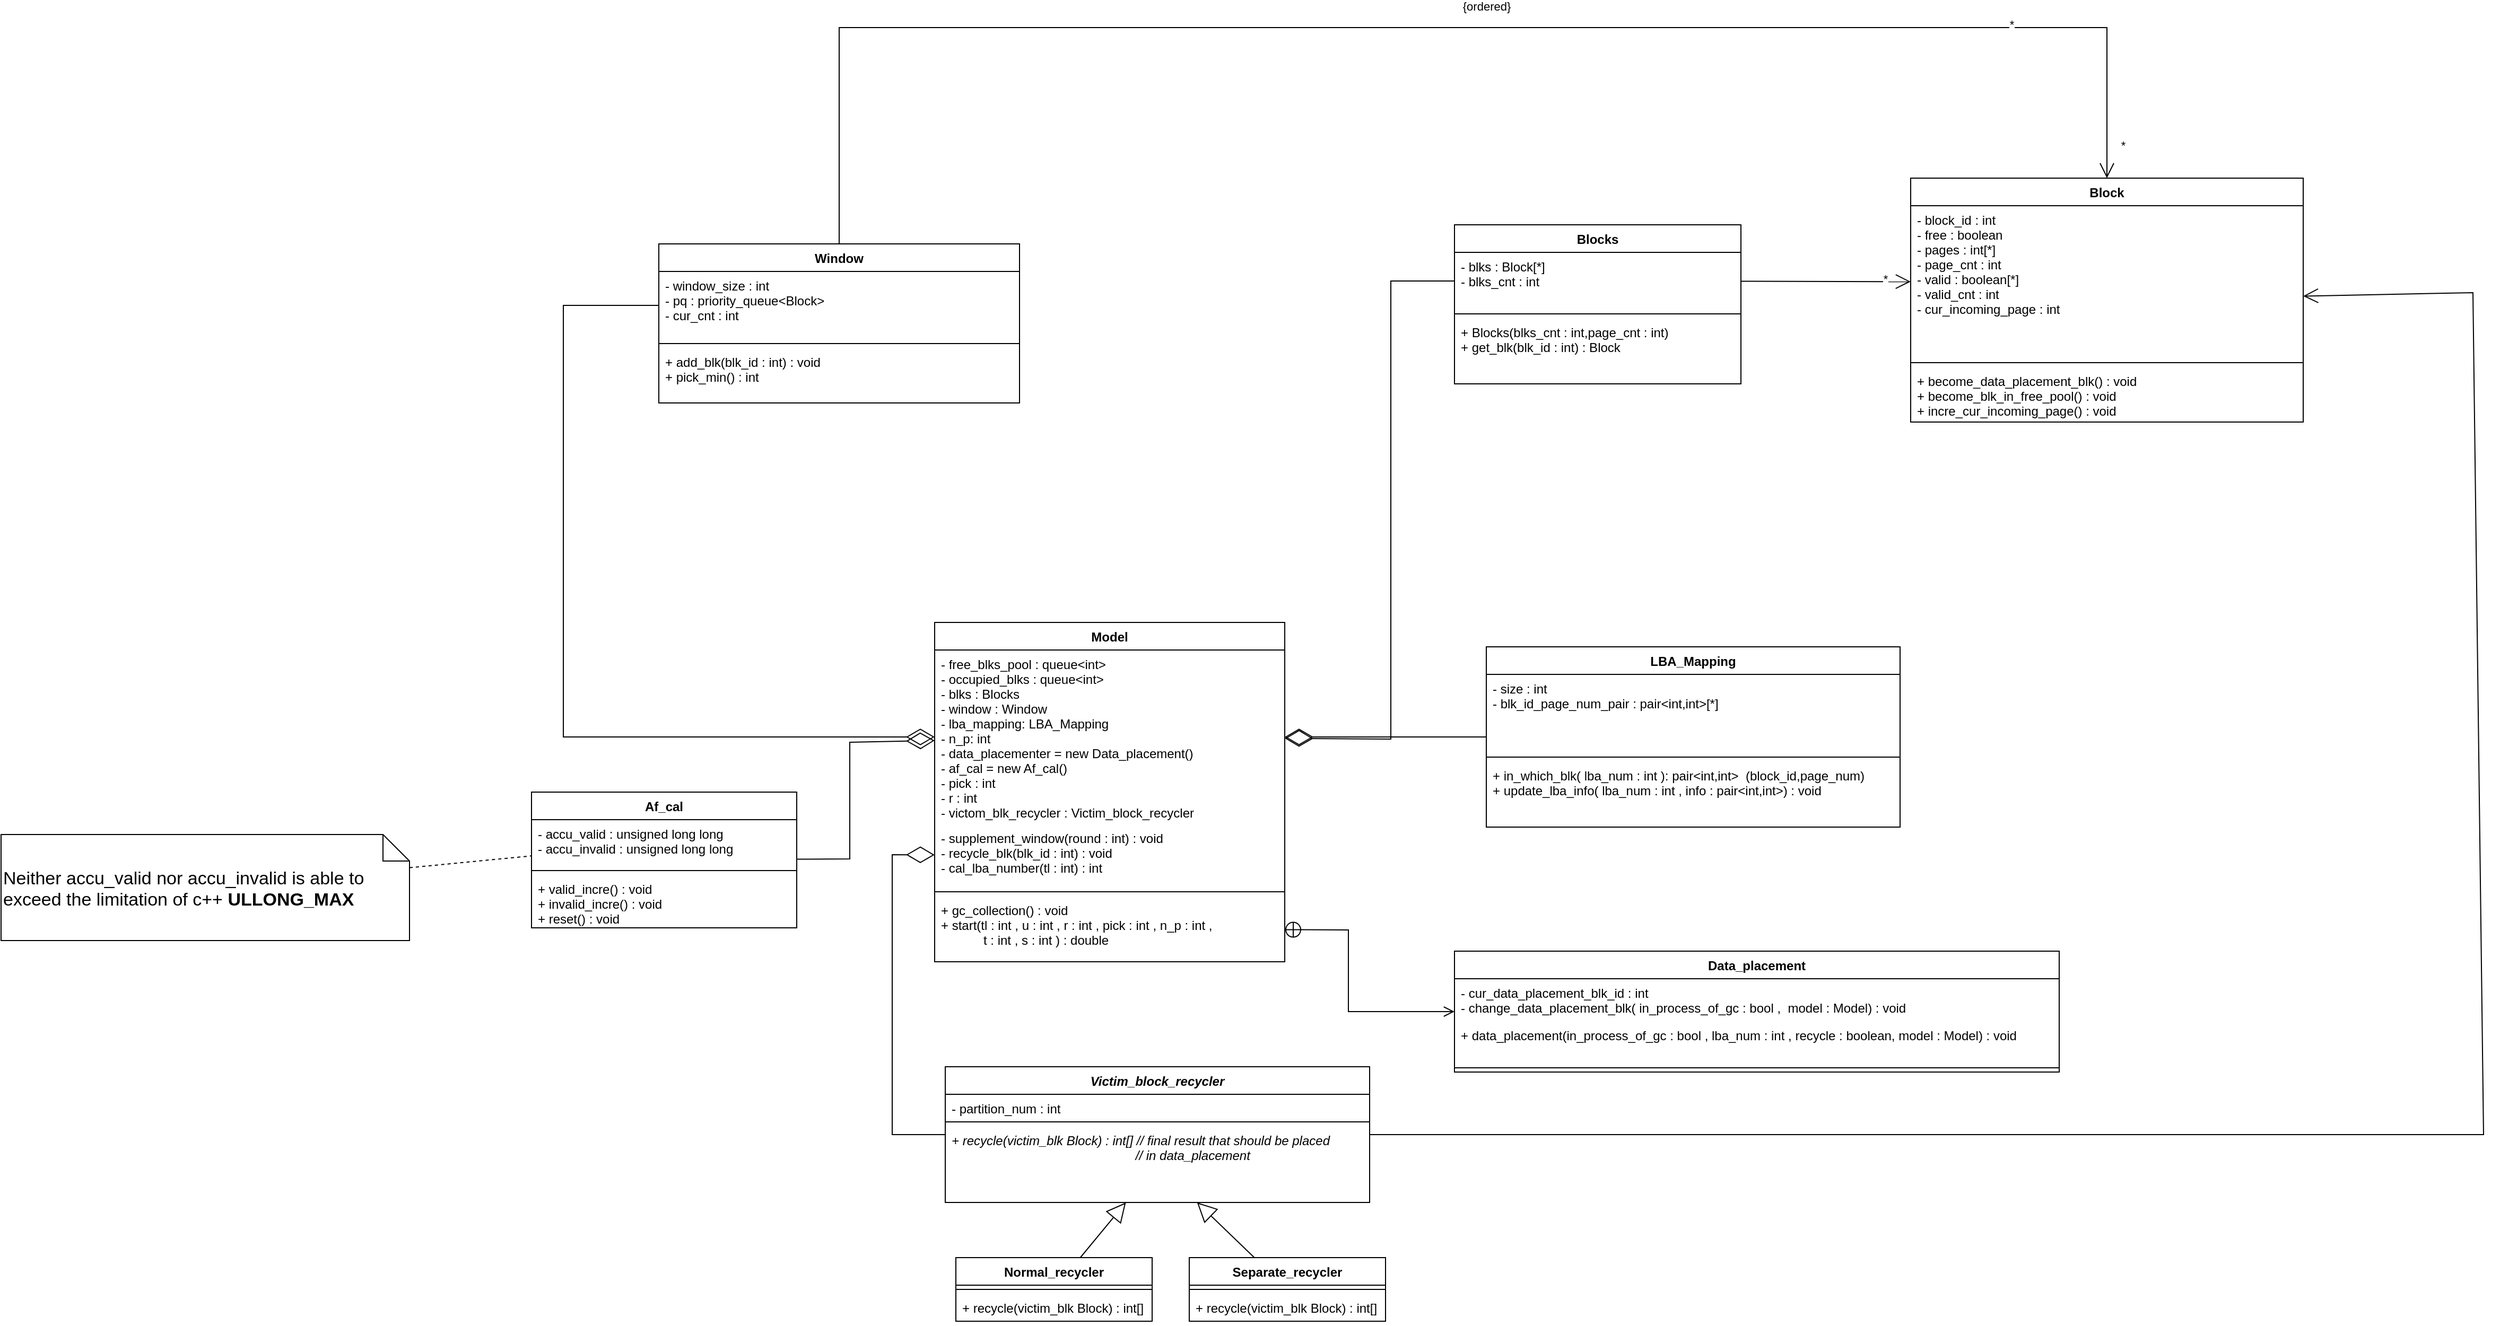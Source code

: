 <mxfile version="20.3.0" type="device"><diagram id="Y-DIdhNr8RUnTSzDyv9i" name="class diagram"><mxGraphModel dx="3833" dy="285" grid="1" gridSize="10" guides="1" tooltips="1" connect="1" arrows="1" fold="1" page="1" pageScale="1" pageWidth="3300" pageHeight="4681" math="0" shadow="0"><root><mxCell id="0"/><mxCell id="1" parent="0"/><mxCell id="8jXkCr8PhFf1lRxsT-l7-1" value="Model" style="swimlane;fontStyle=1;align=center;verticalAlign=top;childLayout=stackLayout;horizontal=1;startSize=26;horizontalStack=0;resizeParent=1;resizeParentMax=0;resizeLast=0;collapsible=1;marginBottom=0;" parent="1" vertex="1"><mxGeometry x="860" y="3111" width="330" height="320" as="geometry"/></mxCell><mxCell id="8jXkCr8PhFf1lRxsT-l7-2" value="- free_blks_pool : queue&lt;int&gt;&#10;- occupied_blks : queue&lt;int&gt;&#10;- blks : Blocks&#10;- window : Window&#10;- lba_mapping: LBA_Mapping&#10;- n_p: int &#10;- data_placementer = new Data_placement()&#10;- af_cal = new Af_cal() &#10;- pick : int &#10;- r : int &#10;- victom_blk_recycler : Victim_block_recycler" style="text;strokeColor=none;fillColor=none;align=left;verticalAlign=top;spacingLeft=4;spacingRight=4;overflow=hidden;rotatable=0;points=[[0,0.5],[1,0.5]];portConstraint=eastwest;" parent="8jXkCr8PhFf1lRxsT-l7-1" vertex="1"><mxGeometry y="26" width="330" height="164" as="geometry"/></mxCell><mxCell id="8jXkCr8PhFf1lRxsT-l7-3" value="- supplement_window(round : int) : void&#10;- recycle_blk(blk_id : int) : void&#10;- cal_lba_number(tl : int) : int&#10; &#10;" style="text;strokeColor=none;fillColor=none;align=left;verticalAlign=top;spacingLeft=4;spacingRight=4;overflow=hidden;rotatable=0;points=[[0,0.5],[1,0.5]];portConstraint=eastwest;" parent="8jXkCr8PhFf1lRxsT-l7-1" vertex="1"><mxGeometry y="190" width="330" height="60" as="geometry"/></mxCell><mxCell id="8jXkCr8PhFf1lRxsT-l7-4" value="" style="line;strokeWidth=1;fillColor=none;align=left;verticalAlign=middle;spacingTop=-1;spacingLeft=3;spacingRight=3;rotatable=0;labelPosition=right;points=[];portConstraint=eastwest;strokeColor=inherit;" parent="8jXkCr8PhFf1lRxsT-l7-1" vertex="1"><mxGeometry y="250" width="330" height="8" as="geometry"/></mxCell><mxCell id="8jXkCr8PhFf1lRxsT-l7-5" value="+ gc_collection() : void&#10;+ start(tl : int , u : int , r : int , pick : int , n_p : int , &#10;            t : int , s : int ) : double" style="text;strokeColor=none;fillColor=none;align=left;verticalAlign=top;spacingLeft=4;spacingRight=4;overflow=hidden;rotatable=0;points=[[0,0.5],[1,0.5]];portConstraint=eastwest;" parent="8jXkCr8PhFf1lRxsT-l7-1" vertex="1"><mxGeometry y="258" width="330" height="62" as="geometry"/></mxCell><mxCell id="8jXkCr8PhFf1lRxsT-l7-7" value="Blocks" style="swimlane;fontStyle=1;align=center;verticalAlign=top;childLayout=stackLayout;horizontal=1;startSize=26;horizontalStack=0;resizeParent=1;resizeParentMax=0;resizeLast=0;collapsible=1;marginBottom=0;" parent="1" vertex="1"><mxGeometry x="1350" y="2736" width="270" height="150" as="geometry"/></mxCell><mxCell id="8jXkCr8PhFf1lRxsT-l7-8" value="- blks : Block[*]&#10;- blks_cnt : int " style="text;strokeColor=none;fillColor=none;align=left;verticalAlign=top;spacingLeft=4;spacingRight=4;overflow=hidden;rotatable=0;points=[[0,0.5],[1,0.5]];portConstraint=eastwest;" parent="8jXkCr8PhFf1lRxsT-l7-7" vertex="1"><mxGeometry y="26" width="270" height="54" as="geometry"/></mxCell><mxCell id="8jXkCr8PhFf1lRxsT-l7-9" value="" style="line;strokeWidth=1;fillColor=none;align=left;verticalAlign=middle;spacingTop=-1;spacingLeft=3;spacingRight=3;rotatable=0;labelPosition=right;points=[];portConstraint=eastwest;strokeColor=inherit;" parent="8jXkCr8PhFf1lRxsT-l7-7" vertex="1"><mxGeometry y="80" width="270" height="8" as="geometry"/></mxCell><mxCell id="8jXkCr8PhFf1lRxsT-l7-10" value="+ Blocks(blks_cnt : int,page_cnt : int)&#10;+ get_blk(blk_id : int) : Block" style="text;strokeColor=none;fillColor=none;align=left;verticalAlign=top;spacingLeft=4;spacingRight=4;overflow=hidden;rotatable=0;points=[[0,0.5],[1,0.5]];portConstraint=eastwest;" parent="8jXkCr8PhFf1lRxsT-l7-7" vertex="1"><mxGeometry y="88" width="270" height="62" as="geometry"/></mxCell><mxCell id="8jXkCr8PhFf1lRxsT-l7-11" value="" style="endArrow=open;endFill=1;endSize=12;html=1;rounded=0;" parent="1" source="8jXkCr8PhFf1lRxsT-l7-8" target="8jXkCr8PhFf1lRxsT-l7-42" edge="1"><mxGeometry width="160" relative="1" as="geometry"><mxPoint x="1560" y="2737" as="sourcePoint"/><mxPoint x="1750" y="2792.172" as="targetPoint"/></mxGeometry></mxCell><mxCell id="8jXkCr8PhFf1lRxsT-l7-12" value="*" style="edgeLabel;html=1;align=center;verticalAlign=middle;resizable=0;points=[];" parent="8jXkCr8PhFf1lRxsT-l7-11" vertex="1" connectable="0"><mxGeometry x="0.698" y="3" relative="1" as="geometry"><mxPoint as="offset"/></mxGeometry></mxCell><mxCell id="8jXkCr8PhFf1lRxsT-l7-19" value="LBA_Mapping" style="swimlane;fontStyle=1;align=center;verticalAlign=top;childLayout=stackLayout;horizontal=1;startSize=26;horizontalStack=0;resizeParent=1;resizeParentMax=0;resizeLast=0;collapsible=1;marginBottom=0;" parent="1" vertex="1"><mxGeometry x="1380" y="3134" width="390" height="170" as="geometry"/></mxCell><mxCell id="8jXkCr8PhFf1lRxsT-l7-20" value="- size : int &#10;- blk_id_page_num_pair : pair&lt;int,int&gt;[*]" style="text;strokeColor=none;fillColor=none;align=left;verticalAlign=top;spacingLeft=4;spacingRight=4;overflow=hidden;rotatable=0;points=[[0,0.5],[1,0.5]];portConstraint=eastwest;" parent="8jXkCr8PhFf1lRxsT-l7-19" vertex="1"><mxGeometry y="26" width="390" height="74" as="geometry"/></mxCell><mxCell id="8jXkCr8PhFf1lRxsT-l7-21" value="" style="line;strokeWidth=1;fillColor=none;align=left;verticalAlign=middle;spacingTop=-1;spacingLeft=3;spacingRight=3;rotatable=0;labelPosition=right;points=[];portConstraint=eastwest;strokeColor=inherit;" parent="8jXkCr8PhFf1lRxsT-l7-19" vertex="1"><mxGeometry y="100" width="390" height="8" as="geometry"/></mxCell><mxCell id="8jXkCr8PhFf1lRxsT-l7-22" value="+ in_which_blk( lba_num : int ): pair&lt;int,int&gt;  (block_id,page_num)&#10;+ update_lba_info( lba_num : int , info : pair&lt;int,int&gt;) : void " style="text;strokeColor=none;fillColor=none;align=left;verticalAlign=top;spacingLeft=4;spacingRight=4;overflow=hidden;rotatable=0;points=[[0,0.5],[1,0.5]];portConstraint=eastwest;" parent="8jXkCr8PhFf1lRxsT-l7-19" vertex="1"><mxGeometry y="108" width="390" height="62" as="geometry"/></mxCell><mxCell id="8jXkCr8PhFf1lRxsT-l7-23" value="Data_placement" style="swimlane;fontStyle=1;align=center;verticalAlign=top;childLayout=stackLayout;horizontal=1;startSize=26;horizontalStack=0;resizeParent=1;resizeParentMax=0;resizeLast=0;collapsible=1;marginBottom=0;" parent="1" vertex="1"><mxGeometry x="1350" y="3421" width="570" height="114" as="geometry"/></mxCell><mxCell id="8jXkCr8PhFf1lRxsT-l7-24" value="- cur_data_placement_blk_id : int&#10;- change_data_placement_blk( in_process_of_gc : bool ,  model : Model) : void" style="text;strokeColor=none;fillColor=none;align=left;verticalAlign=top;spacingLeft=4;spacingRight=4;overflow=hidden;rotatable=0;points=[[0,0.5],[1,0.5]];portConstraint=eastwest;" parent="8jXkCr8PhFf1lRxsT-l7-23" vertex="1"><mxGeometry y="26" width="570" height="40" as="geometry"/></mxCell><mxCell id="8jXkCr8PhFf1lRxsT-l7-25" value="+ data_placement(in_process_of_gc : bool , lba_num : int , recycle : boolean, model : Model) : void &#10;" style="text;strokeColor=none;fillColor=none;align=left;verticalAlign=top;spacingLeft=4;spacingRight=4;overflow=hidden;rotatable=0;points=[[0,0.5],[1,0.5]];portConstraint=eastwest;" parent="8jXkCr8PhFf1lRxsT-l7-23" vertex="1"><mxGeometry y="66" width="570" height="40" as="geometry"/></mxCell><mxCell id="8jXkCr8PhFf1lRxsT-l7-26" value="" style="line;strokeWidth=1;fillColor=none;align=left;verticalAlign=middle;spacingTop=-1;spacingLeft=3;spacingRight=3;rotatable=0;labelPosition=right;points=[];portConstraint=eastwest;strokeColor=inherit;" parent="8jXkCr8PhFf1lRxsT-l7-23" vertex="1"><mxGeometry y="106" width="570" height="8" as="geometry"/></mxCell><mxCell id="8jXkCr8PhFf1lRxsT-l7-29" value="Af_cal" style="swimlane;fontStyle=1;align=center;verticalAlign=top;childLayout=stackLayout;horizontal=1;startSize=26;horizontalStack=0;resizeParent=1;resizeParentMax=0;resizeLast=0;collapsible=1;marginBottom=0;" parent="1" vertex="1"><mxGeometry x="480" y="3271" width="250" height="128" as="geometry"/></mxCell><mxCell id="8jXkCr8PhFf1lRxsT-l7-30" value="- accu_valid : unsigned long long&#10;- accu_invalid : unsigned long long" style="text;strokeColor=none;fillColor=none;align=left;verticalAlign=top;spacingLeft=4;spacingRight=4;overflow=hidden;rotatable=0;points=[[0,0.5],[1,0.5]];portConstraint=eastwest;" parent="8jXkCr8PhFf1lRxsT-l7-29" vertex="1"><mxGeometry y="26" width="250" height="44" as="geometry"/></mxCell><mxCell id="8jXkCr8PhFf1lRxsT-l7-31" value="" style="line;strokeWidth=1;fillColor=none;align=left;verticalAlign=middle;spacingTop=-1;spacingLeft=3;spacingRight=3;rotatable=0;labelPosition=right;points=[];portConstraint=eastwest;strokeColor=inherit;" parent="8jXkCr8PhFf1lRxsT-l7-29" vertex="1"><mxGeometry y="70" width="250" height="8" as="geometry"/></mxCell><mxCell id="8jXkCr8PhFf1lRxsT-l7-32" value="+ valid_incre() : void&#10;+ invalid_incre() : void&#10;+ reset() : void" style="text;strokeColor=none;fillColor=none;align=left;verticalAlign=top;spacingLeft=4;spacingRight=4;overflow=hidden;rotatable=0;points=[[0,0.5],[1,0.5]];portConstraint=eastwest;" parent="8jXkCr8PhFf1lRxsT-l7-29" vertex="1"><mxGeometry y="78" width="250" height="50" as="geometry"/></mxCell><mxCell id="8jXkCr8PhFf1lRxsT-l7-35" value="" style="endArrow=diamondThin;endFill=0;endSize=24;html=1;rounded=0;" parent="1" source="8jXkCr8PhFf1lRxsT-l7-29" target="8jXkCr8PhFf1lRxsT-l7-2" edge="1"><mxGeometry width="160" relative="1" as="geometry"><mxPoint x="750" y="3161" as="sourcePoint"/><mxPoint x="910" y="3161" as="targetPoint"/><Array as="points"><mxPoint x="780" y="3334"/><mxPoint x="780" y="3224"/></Array></mxGeometry></mxCell><mxCell id="8jXkCr8PhFf1lRxsT-l7-36" value="" style="endArrow=diamondThin;endFill=0;endSize=24;html=1;rounded=0;" parent="1" source="8jXkCr8PhFf1lRxsT-l7-8" target="8jXkCr8PhFf1lRxsT-l7-2" edge="1"><mxGeometry width="160" relative="1" as="geometry"><mxPoint x="1200" y="2931" as="sourcePoint"/><mxPoint x="1360" y="2931" as="targetPoint"/><Array as="points"><mxPoint x="1290" y="2789"/><mxPoint x="1290" y="3221"/></Array></mxGeometry></mxCell><mxCell id="8jXkCr8PhFf1lRxsT-l7-37" value="" style="endArrow=diamondThin;endFill=0;endSize=24;html=1;rounded=0;" parent="1" source="8jXkCr8PhFf1lRxsT-l7-19" target="8jXkCr8PhFf1lRxsT-l7-2" edge="1"><mxGeometry width="160" relative="1" as="geometry"><mxPoint x="1360" y="2799" as="sourcePoint"/><mxPoint x="1200" y="3232.132" as="targetPoint"/><Array as="points"/></mxGeometry></mxCell><mxCell id="8jXkCr8PhFf1lRxsT-l7-38" value="" style="endArrow=none;dashed=1;html=1;rounded=0;fontSize=17;" parent="1" source="8jXkCr8PhFf1lRxsT-l7-39" target="8jXkCr8PhFf1lRxsT-l7-30" edge="1"><mxGeometry width="50" height="50" relative="1" as="geometry"><mxPoint x="245" y="3514.966" as="sourcePoint"/><mxPoint x="475.08" y="3291" as="targetPoint"/></mxGeometry></mxCell><mxCell id="8jXkCr8PhFf1lRxsT-l7-39" value="Neither accu_valid nor accu_invalid is able to exceed the limitation of c++&amp;nbsp;&lt;strong&gt;ULLONG_MAX&lt;/strong&gt;&lt;br&gt;&amp;nbsp;" style="shape=note2;boundedLbl=1;whiteSpace=wrap;html=1;size=25;verticalAlign=top;align=left;fontSize=17;" parent="1" vertex="1"><mxGeometry x="-20" y="3311" width="385" height="100" as="geometry"/></mxCell><mxCell id="8jXkCr8PhFf1lRxsT-l7-40" value="" style="endArrow=diamondThin;endFill=0;endSize=24;html=1;rounded=0;" parent="1" source="8jXkCr8PhFf1lRxsT-l7-46" target="8jXkCr8PhFf1lRxsT-l7-2" edge="1"><mxGeometry width="160" relative="1" as="geometry"><mxPoint x="80" y="2741.821" as="sourcePoint"/><mxPoint x="600" y="3101" as="targetPoint"/><Array as="points"><mxPoint x="510" y="2812"/><mxPoint x="510" y="3219"/></Array></mxGeometry></mxCell><mxCell id="8jXkCr8PhFf1lRxsT-l7-41" value="Block" style="swimlane;fontStyle=1;align=center;verticalAlign=top;childLayout=stackLayout;horizontal=1;startSize=26;horizontalStack=0;resizeParent=1;resizeParentMax=0;resizeLast=0;collapsible=1;marginBottom=0;" parent="1" vertex="1"><mxGeometry x="1780" y="2692" width="370" height="230" as="geometry"/></mxCell><mxCell id="8jXkCr8PhFf1lRxsT-l7-42" value="- block_id : int&#10;- free : boolean&#10;- pages : int[*]&#10;- page_cnt : int&#10;- valid : boolean[*]&#10;- valid_cnt : int&#10;- cur_incoming_page : int" style="text;strokeColor=none;fillColor=none;align=left;verticalAlign=top;spacingLeft=4;spacingRight=4;overflow=hidden;rotatable=0;points=[[0,0.5],[1,0.5]];portConstraint=eastwest;" parent="8jXkCr8PhFf1lRxsT-l7-41" vertex="1"><mxGeometry y="26" width="370" height="144" as="geometry"/></mxCell><mxCell id="8jXkCr8PhFf1lRxsT-l7-43" value="" style="line;strokeWidth=1;fillColor=none;align=left;verticalAlign=middle;spacingTop=-1;spacingLeft=3;spacingRight=3;rotatable=0;labelPosition=right;points=[];portConstraint=eastwest;strokeColor=inherit;" parent="8jXkCr8PhFf1lRxsT-l7-41" vertex="1"><mxGeometry y="170" width="370" height="8" as="geometry"/></mxCell><mxCell id="8jXkCr8PhFf1lRxsT-l7-44" value="+ become_data_placement_blk() : void&#10;+ become_blk_in_free_pool() : void&#10;+ incre_cur_incoming_page() : void" style="text;strokeColor=none;fillColor=none;align=left;verticalAlign=top;spacingLeft=4;spacingRight=4;overflow=hidden;rotatable=0;points=[[0,0.5],[1,0.5]];portConstraint=eastwest;" parent="8jXkCr8PhFf1lRxsT-l7-41" vertex="1"><mxGeometry y="178" width="370" height="52" as="geometry"/></mxCell><mxCell id="8jXkCr8PhFf1lRxsT-l7-45" value="Window" style="swimlane;fontStyle=1;align=center;verticalAlign=top;childLayout=stackLayout;horizontal=1;startSize=26;horizontalStack=0;resizeParent=1;resizeParentMax=0;resizeLast=0;collapsible=1;marginBottom=0;" parent="1" vertex="1"><mxGeometry x="600" y="2754" width="340" height="150" as="geometry"/></mxCell><mxCell id="8jXkCr8PhFf1lRxsT-l7-46" value="- window_size : int&#10;- pq : priority_queue&lt;Block&gt;&#10;- cur_cnt : int" style="text;strokeColor=none;fillColor=none;align=left;verticalAlign=top;spacingLeft=4;spacingRight=4;overflow=hidden;rotatable=0;points=[[0,0.5],[1,0.5]];portConstraint=eastwest;" parent="8jXkCr8PhFf1lRxsT-l7-45" vertex="1"><mxGeometry y="26" width="340" height="64" as="geometry"/></mxCell><mxCell id="8jXkCr8PhFf1lRxsT-l7-47" value="" style="line;strokeWidth=1;fillColor=none;align=left;verticalAlign=middle;spacingTop=-1;spacingLeft=3;spacingRight=3;rotatable=0;labelPosition=right;points=[];portConstraint=eastwest;strokeColor=inherit;" parent="8jXkCr8PhFf1lRxsT-l7-45" vertex="1"><mxGeometry y="90" width="340" height="8" as="geometry"/></mxCell><mxCell id="8jXkCr8PhFf1lRxsT-l7-48" value="+ add_blk(blk_id : int) : void&#10;+ pick_min() : int" style="text;strokeColor=none;fillColor=none;align=left;verticalAlign=top;spacingLeft=4;spacingRight=4;overflow=hidden;rotatable=0;points=[[0,0.5],[1,0.5]];portConstraint=eastwest;" parent="8jXkCr8PhFf1lRxsT-l7-45" vertex="1"><mxGeometry y="98" width="340" height="52" as="geometry"/></mxCell><mxCell id="8jXkCr8PhFf1lRxsT-l7-55" value="" style="endArrow=open;startArrow=circlePlus;endFill=0;startFill=0;endSize=8;html=1;rounded=0;" parent="1" source="8jXkCr8PhFf1lRxsT-l7-5" target="8jXkCr8PhFf1lRxsT-l7-23" edge="1"><mxGeometry width="160" relative="1" as="geometry"><mxPoint x="1230" y="3251" as="sourcePoint"/><mxPoint x="1390" y="3251" as="targetPoint"/><Array as="points"><mxPoint x="1250" y="3401"/><mxPoint x="1250" y="3478"/></Array></mxGeometry></mxCell><mxCell id="8jXkCr8PhFf1lRxsT-l7-56" value="" style="endArrow=open;endFill=1;endSize=12;html=1;rounded=0;" parent="1" source="8jXkCr8PhFf1lRxsT-l7-45" target="8jXkCr8PhFf1lRxsT-l7-41" edge="1"><mxGeometry width="160" relative="1" as="geometry"><mxPoint x="1100.0" y="2550.001" as="sourcePoint"/><mxPoint x="1260.0" y="2550.335" as="targetPoint"/><Array as="points"><mxPoint x="770" y="2550"/><mxPoint x="1965" y="2550"/></Array></mxGeometry></mxCell><mxCell id="8jXkCr8PhFf1lRxsT-l7-57" value="*" style="edgeLabel;html=1;align=center;verticalAlign=middle;resizable=0;points=[];" parent="8jXkCr8PhFf1lRxsT-l7-56" vertex="1" connectable="0"><mxGeometry x="0.698" y="3" relative="1" as="geometry"><mxPoint as="offset"/></mxGeometry></mxCell><mxCell id="8jXkCr8PhFf1lRxsT-l7-58" value="*" style="edgeLabel;html=1;align=center;verticalAlign=middle;resizable=0;points=[];" parent="8jXkCr8PhFf1lRxsT-l7-56" vertex="1" connectable="0"><mxGeometry x="0.96" y="-3" relative="1" as="geometry"><mxPoint x="18" as="offset"/></mxGeometry></mxCell><mxCell id="8jXkCr8PhFf1lRxsT-l7-59" value="{ordered}" style="edgeLabel;html=1;align=center;verticalAlign=middle;resizable=0;points=[];" parent="8jXkCr8PhFf1lRxsT-l7-56" vertex="1" connectable="0"><mxGeometry x="-0.085" y="-2" relative="1" as="geometry"><mxPoint x="109" y="-22" as="offset"/></mxGeometry></mxCell><mxCell id="KqjU4z_hEmeI8ZmiCs-k-6" value="Victim_block_recycler" style="swimlane;fontStyle=3;align=center;verticalAlign=top;childLayout=stackLayout;horizontal=1;startSize=26;horizontalStack=0;resizeParent=1;resizeParentMax=0;resizeLast=0;collapsible=1;marginBottom=0;" parent="1" vertex="1"><mxGeometry x="870" y="3530" width="400" height="128" as="geometry"/></mxCell><mxCell id="KqjU4z_hEmeI8ZmiCs-k-7" value="- partition_num : int" style="text;strokeColor=none;fillColor=none;align=left;verticalAlign=top;spacingLeft=4;spacingRight=4;overflow=hidden;rotatable=0;points=[[0,0.5],[1,0.5]];portConstraint=eastwest;" parent="KqjU4z_hEmeI8ZmiCs-k-6" vertex="1"><mxGeometry y="26" width="400" height="22" as="geometry"/></mxCell><mxCell id="KqjU4z_hEmeI8ZmiCs-k-8" value="" style="line;strokeWidth=1;fillColor=none;align=left;verticalAlign=middle;spacingTop=-1;spacingLeft=3;spacingRight=3;rotatable=0;labelPosition=right;points=[];portConstraint=eastwest;strokeColor=inherit;" parent="KqjU4z_hEmeI8ZmiCs-k-6" vertex="1"><mxGeometry y="48" width="400" height="8" as="geometry"/></mxCell><mxCell id="KqjU4z_hEmeI8ZmiCs-k-9" value="+ recycle(victim_blk Block) : int[] // final result that should be placed&#10;                                                    // in data_placement" style="text;strokeColor=none;fillColor=none;align=left;verticalAlign=top;spacingLeft=4;spacingRight=4;overflow=hidden;rotatable=0;points=[[0,0.5],[1,0.5]];portConstraint=eastwest;fontStyle=2" parent="KqjU4z_hEmeI8ZmiCs-k-6" vertex="1"><mxGeometry y="56" width="400" height="72" as="geometry"/></mxCell><mxCell id="KqjU4z_hEmeI8ZmiCs-k-10" value="Normal_recycler" style="swimlane;fontStyle=1;align=center;verticalAlign=top;childLayout=stackLayout;horizontal=1;startSize=26;horizontalStack=0;resizeParent=1;resizeParentMax=0;resizeLast=0;collapsible=1;marginBottom=0;" parent="1" vertex="1"><mxGeometry x="880" y="3710" width="185" height="60" as="geometry"/></mxCell><mxCell id="KqjU4z_hEmeI8ZmiCs-k-12" value="" style="line;strokeWidth=1;fillColor=none;align=left;verticalAlign=middle;spacingTop=-1;spacingLeft=3;spacingRight=3;rotatable=0;labelPosition=right;points=[];portConstraint=eastwest;strokeColor=inherit;" parent="KqjU4z_hEmeI8ZmiCs-k-10" vertex="1"><mxGeometry y="26" width="185" height="8" as="geometry"/></mxCell><mxCell id="KqjU4z_hEmeI8ZmiCs-k-13" value="+ recycle(victim_blk Block) : int[]" style="text;strokeColor=none;fillColor=none;align=left;verticalAlign=top;spacingLeft=4;spacingRight=4;overflow=hidden;rotatable=0;points=[[0,0.5],[1,0.5]];portConstraint=eastwest;" parent="KqjU4z_hEmeI8ZmiCs-k-10" vertex="1"><mxGeometry y="34" width="185" height="26" as="geometry"/></mxCell><mxCell id="KqjU4z_hEmeI8ZmiCs-k-14" value="Separate_recycler" style="swimlane;fontStyle=1;align=center;verticalAlign=top;childLayout=stackLayout;horizontal=1;startSize=26;horizontalStack=0;resizeParent=1;resizeParentMax=0;resizeLast=0;collapsible=1;marginBottom=0;" parent="1" vertex="1"><mxGeometry x="1100" y="3710" width="185" height="60" as="geometry"/></mxCell><mxCell id="KqjU4z_hEmeI8ZmiCs-k-16" value="" style="line;strokeWidth=1;fillColor=none;align=left;verticalAlign=middle;spacingTop=-1;spacingLeft=3;spacingRight=3;rotatable=0;labelPosition=right;points=[];portConstraint=eastwest;strokeColor=inherit;" parent="KqjU4z_hEmeI8ZmiCs-k-14" vertex="1"><mxGeometry y="26" width="185" height="8" as="geometry"/></mxCell><mxCell id="KqjU4z_hEmeI8ZmiCs-k-17" value="+ recycle(victim_blk Block) : int[]" style="text;strokeColor=none;fillColor=none;align=left;verticalAlign=top;spacingLeft=4;spacingRight=4;overflow=hidden;rotatable=0;points=[[0,0.5],[1,0.5]];portConstraint=eastwest;" parent="KqjU4z_hEmeI8ZmiCs-k-14" vertex="1"><mxGeometry y="34" width="185" height="26" as="geometry"/></mxCell><mxCell id="KqjU4z_hEmeI8ZmiCs-k-18" value="" style="endArrow=block;endSize=16;endFill=0;html=1;rounded=0;" parent="1" source="KqjU4z_hEmeI8ZmiCs-k-10" target="KqjU4z_hEmeI8ZmiCs-k-9" edge="1"><mxGeometry width="160" relative="1" as="geometry"><mxPoint x="1010" y="3650" as="sourcePoint"/><mxPoint x="1170" y="3650" as="targetPoint"/></mxGeometry></mxCell><mxCell id="KqjU4z_hEmeI8ZmiCs-k-19" value="" style="endArrow=block;endSize=16;endFill=0;html=1;rounded=0;" parent="1" source="KqjU4z_hEmeI8ZmiCs-k-14" target="KqjU4z_hEmeI8ZmiCs-k-9" edge="1"><mxGeometry width="160" relative="1" as="geometry"><mxPoint x="1026.716" y="3720" as="sourcePoint"/><mxPoint x="1078.48" y="3672.0" as="targetPoint"/></mxGeometry></mxCell><mxCell id="KqjU4z_hEmeI8ZmiCs-k-20" value="" style="endArrow=open;endFill=1;endSize=12;html=1;rounded=0;" parent="1" source="KqjU4z_hEmeI8ZmiCs-k-6" target="8jXkCr8PhFf1lRxsT-l7-41" edge="1"><mxGeometry width="160" relative="1" as="geometry"><mxPoint x="1480" y="3730" as="sourcePoint"/><mxPoint x="2300" y="3210" as="targetPoint"/><Array as="points"><mxPoint x="2320" y="3594"/><mxPoint x="2310" y="2800"/></Array></mxGeometry></mxCell><mxCell id="KqjU4z_hEmeI8ZmiCs-k-21" value="" style="endArrow=diamondThin;endFill=0;endSize=24;html=1;rounded=0;" parent="1" source="KqjU4z_hEmeI8ZmiCs-k-6" target="8jXkCr8PhFf1lRxsT-l7-3" edge="1"><mxGeometry width="160" relative="1" as="geometry"><mxPoint x="960" y="3340" as="sourcePoint"/><mxPoint x="1120" y="3340" as="targetPoint"/><Array as="points"><mxPoint x="820" y="3594"/><mxPoint x="820" y="3330"/></Array></mxGeometry></mxCell></root></mxGraphModel></diagram></mxfile>